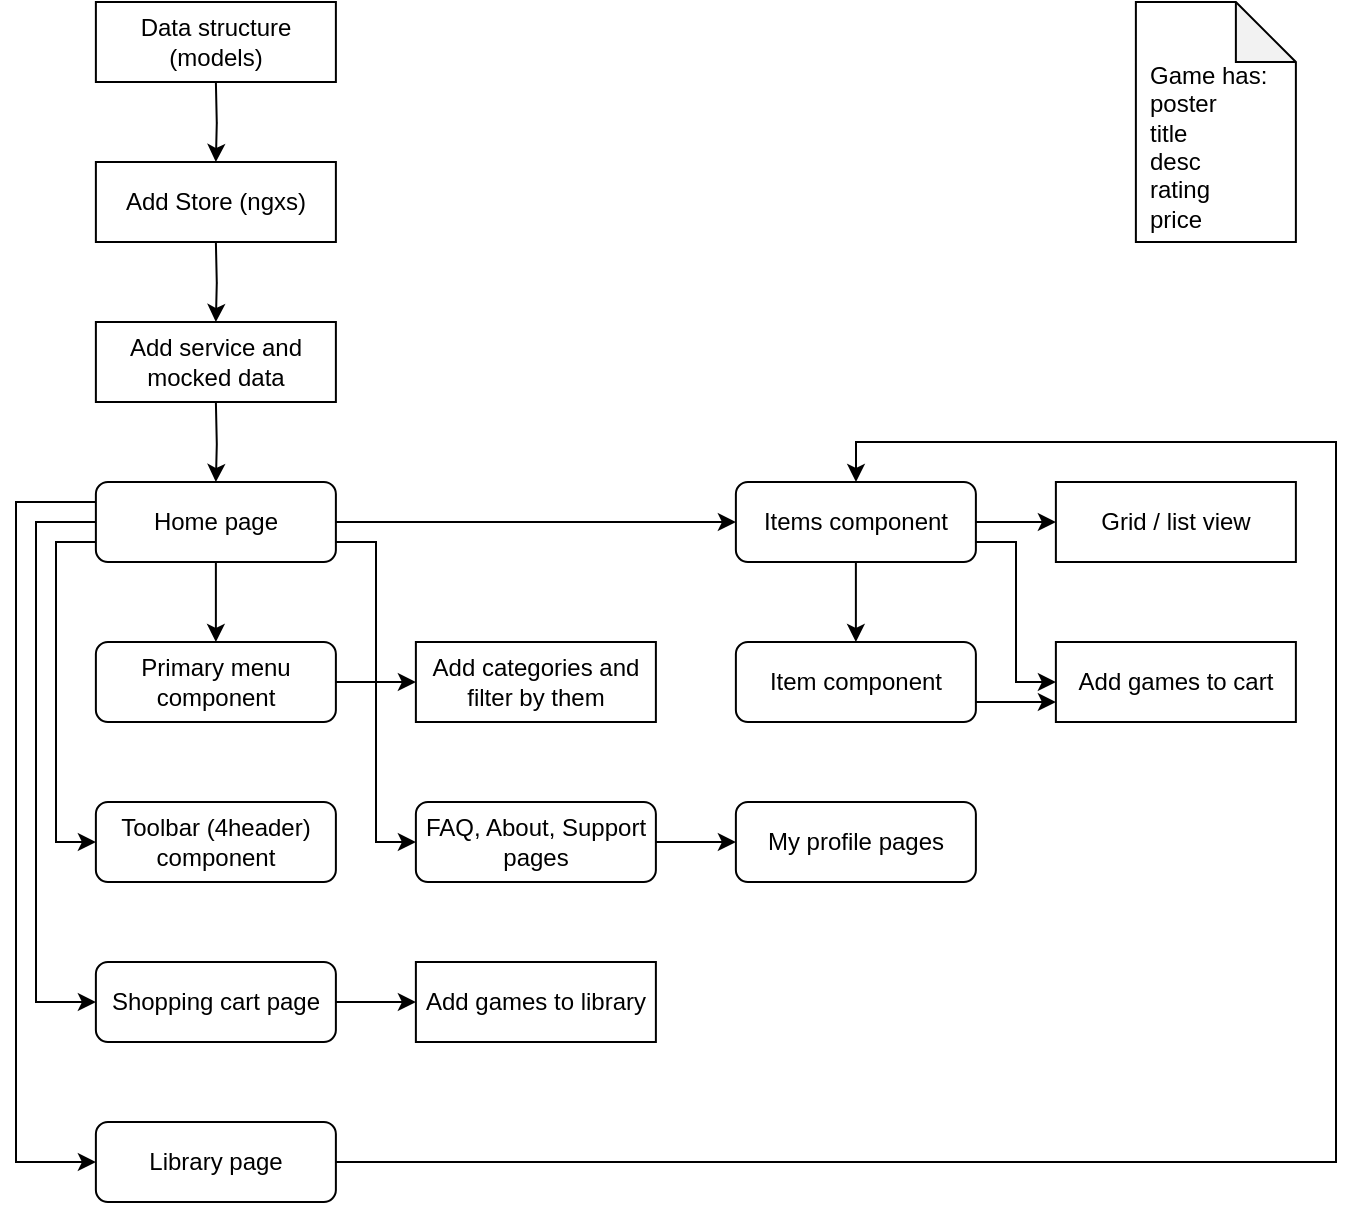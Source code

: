 <mxfile>
    <diagram id="oeBgFCAx1j57w_pPiWhV" name="Page-1">
        <mxGraphModel dx="1435" dy="685" grid="1" gridSize="10" guides="1" tooltips="1" connect="1" arrows="1" fold="1" page="1" pageScale="1" pageWidth="827" pageHeight="1169" math="0" shadow="0">
            <root>
                <mxCell id="0"/>
                <mxCell id="1" parent="0"/>
                <mxCell id="3HgPZJwxV_7tqWp-2kIc-13" style="edgeStyle=orthogonalEdgeStyle;rounded=0;orthogonalLoop=1;jettySize=auto;html=1;" parent="1" source="jlrF30F-jae_WB2uz2bT-1" edge="1">
                    <mxGeometry relative="1" as="geometry">
                        <mxPoint x="239.94" y="380" as="targetPoint"/>
                    </mxGeometry>
                </mxCell>
                <mxCell id="3HgPZJwxV_7tqWp-2kIc-28" value="" style="edgeStyle=orthogonalEdgeStyle;rounded=0;orthogonalLoop=1;jettySize=auto;html=1;" parent="1" source="3HgPZJwxV_7tqWp-2kIc-3" target="3HgPZJwxV_7tqWp-2kIc-2" edge="1">
                    <mxGeometry relative="1" as="geometry">
                        <Array as="points">
                            <mxPoint x="60" y="310"/>
                            <mxPoint x="60" y="460"/>
                        </Array>
                    </mxGeometry>
                </mxCell>
                <mxCell id="jlrF30F-jae_WB2uz2bT-1" value="Primary menu component" style="rounded=1;whiteSpace=wrap;html=1;" parent="1" vertex="1">
                    <mxGeometry x="79.94" y="360" width="120" height="40" as="geometry"/>
                </mxCell>
                <mxCell id="3HgPZJwxV_7tqWp-2kIc-19" style="edgeStyle=orthogonalEdgeStyle;rounded=0;orthogonalLoop=1;jettySize=auto;html=1;entryX=0;entryY=0.5;entryDx=0;entryDy=0;exitX=1;exitY=0.5;exitDx=0;exitDy=0;" parent="1" source="3HgPZJwxV_7tqWp-2kIc-3" target="3HgPZJwxV_7tqWp-2kIc-18" edge="1">
                    <mxGeometry relative="1" as="geometry"/>
                </mxCell>
                <mxCell id="3HgPZJwxV_7tqWp-2kIc-2" value="Toolbar (4header)&lt;br&gt;component" style="rounded=1;whiteSpace=wrap;html=1;" parent="1" vertex="1">
                    <mxGeometry x="79.94" y="440" width="120" height="40" as="geometry"/>
                </mxCell>
                <mxCell id="3HgPZJwxV_7tqWp-2kIc-12" style="edgeStyle=orthogonalEdgeStyle;rounded=0;orthogonalLoop=1;jettySize=auto;html=1;" parent="1" source="3HgPZJwxV_7tqWp-2kIc-3" target="jlrF30F-jae_WB2uz2bT-1" edge="1">
                    <mxGeometry relative="1" as="geometry"/>
                </mxCell>
                <mxCell id="3HgPZJwxV_7tqWp-2kIc-29" style="edgeStyle=orthogonalEdgeStyle;rounded=0;orthogonalLoop=1;jettySize=auto;html=1;" parent="1" source="3HgPZJwxV_7tqWp-2kIc-3" target="3HgPZJwxV_7tqWp-2kIc-26" edge="1">
                    <mxGeometry relative="1" as="geometry">
                        <Array as="points">
                            <mxPoint x="50" y="300"/>
                            <mxPoint x="50" y="540"/>
                        </Array>
                    </mxGeometry>
                </mxCell>
                <mxCell id="3HgPZJwxV_7tqWp-2kIc-31" style="edgeStyle=orthogonalEdgeStyle;rounded=0;orthogonalLoop=1;jettySize=auto;html=1;" parent="1" source="3HgPZJwxV_7tqWp-2kIc-3" target="3HgPZJwxV_7tqWp-2kIc-30" edge="1">
                    <mxGeometry relative="1" as="geometry">
                        <Array as="points">
                            <mxPoint x="40" y="290"/>
                            <mxPoint x="40" y="620"/>
                        </Array>
                    </mxGeometry>
                </mxCell>
                <mxCell id="3HgPZJwxV_7tqWp-2kIc-33" style="edgeStyle=orthogonalEdgeStyle;rounded=0;orthogonalLoop=1;jettySize=auto;html=1;" parent="1" source="3HgPZJwxV_7tqWp-2kIc-18" edge="1">
                    <mxGeometry relative="1" as="geometry">
                        <Array as="points">
                            <mxPoint x="540" y="310"/>
                            <mxPoint x="540" y="380"/>
                        </Array>
                        <mxPoint x="559.94" y="380.029" as="targetPoint"/>
                    </mxGeometry>
                </mxCell>
                <mxCell id="3HgPZJwxV_7tqWp-2kIc-40" style="edgeStyle=orthogonalEdgeStyle;rounded=0;orthogonalLoop=1;jettySize=auto;html=1;" parent="1" source="3HgPZJwxV_7tqWp-2kIc-3" target="3HgPZJwxV_7tqWp-2kIc-15" edge="1">
                    <mxGeometry relative="1" as="geometry">
                        <Array as="points">
                            <mxPoint x="220" y="310"/>
                            <mxPoint x="220" y="460"/>
                        </Array>
                    </mxGeometry>
                </mxCell>
                <mxCell id="3HgPZJwxV_7tqWp-2kIc-3" value="Home page" style="rounded=1;whiteSpace=wrap;html=1;" parent="1" vertex="1">
                    <mxGeometry x="79.94" y="280" width="120" height="40" as="geometry"/>
                </mxCell>
                <mxCell id="3HgPZJwxV_7tqWp-2kIc-7" style="edgeStyle=orthogonalEdgeStyle;rounded=0;orthogonalLoop=1;jettySize=auto;html=1;entryX=0.5;entryY=0;entryDx=0;entryDy=0;" parent="1" edge="1">
                    <mxGeometry relative="1" as="geometry">
                        <mxPoint x="139.94" y="80" as="sourcePoint"/>
                        <mxPoint x="139.94" y="120" as="targetPoint"/>
                    </mxGeometry>
                </mxCell>
                <mxCell id="3HgPZJwxV_7tqWp-2kIc-8" style="edgeStyle=orthogonalEdgeStyle;rounded=0;orthogonalLoop=1;jettySize=auto;html=1;entryX=0.5;entryY=0;entryDx=0;entryDy=0;" parent="1" edge="1">
                    <mxGeometry relative="1" as="geometry">
                        <mxPoint x="139.94" y="160" as="sourcePoint"/>
                        <mxPoint x="139.94" y="200" as="targetPoint"/>
                    </mxGeometry>
                </mxCell>
                <mxCell id="3HgPZJwxV_7tqWp-2kIc-9" style="edgeStyle=orthogonalEdgeStyle;rounded=0;orthogonalLoop=1;jettySize=auto;html=1;entryX=0.5;entryY=0;entryDx=0;entryDy=0;" parent="1" target="3HgPZJwxV_7tqWp-2kIc-3" edge="1">
                    <mxGeometry relative="1" as="geometry">
                        <mxPoint x="139.94" y="240" as="sourcePoint"/>
                    </mxGeometry>
                </mxCell>
                <mxCell id="3HgPZJwxV_7tqWp-2kIc-22" style="edgeStyle=orthogonalEdgeStyle;rounded=0;orthogonalLoop=1;jettySize=auto;html=1;" parent="1" source="3HgPZJwxV_7tqWp-2kIc-15" target="3HgPZJwxV_7tqWp-2kIc-21" edge="1">
                    <mxGeometry relative="1" as="geometry"/>
                </mxCell>
                <mxCell id="3HgPZJwxV_7tqWp-2kIc-15" value="FAQ, About, Support pages" style="rounded=1;whiteSpace=wrap;html=1;" parent="1" vertex="1">
                    <mxGeometry x="239.94" y="440" width="120" height="40" as="geometry"/>
                </mxCell>
                <mxCell id="3HgPZJwxV_7tqWp-2kIc-20" style="edgeStyle=orthogonalEdgeStyle;rounded=0;orthogonalLoop=1;jettySize=auto;html=1;" parent="1" source="3HgPZJwxV_7tqWp-2kIc-18" edge="1">
                    <mxGeometry relative="1" as="geometry">
                        <mxPoint x="559.94" y="300" as="targetPoint"/>
                    </mxGeometry>
                </mxCell>
                <mxCell id="3HgPZJwxV_7tqWp-2kIc-25" style="edgeStyle=orthogonalEdgeStyle;rounded=0;orthogonalLoop=1;jettySize=auto;html=1;entryX=0.5;entryY=0;entryDx=0;entryDy=0;" parent="1" source="3HgPZJwxV_7tqWp-2kIc-18" target="3HgPZJwxV_7tqWp-2kIc-24" edge="1">
                    <mxGeometry relative="1" as="geometry"/>
                </mxCell>
                <mxCell id="3HgPZJwxV_7tqWp-2kIc-18" value="Items component" style="rounded=1;whiteSpace=wrap;html=1;" parent="1" vertex="1">
                    <mxGeometry x="399.94" y="280" width="120" height="40" as="geometry"/>
                </mxCell>
                <mxCell id="3HgPZJwxV_7tqWp-2kIc-21" value="My profile pages" style="rounded=1;whiteSpace=wrap;html=1;" parent="1" vertex="1">
                    <mxGeometry x="399.94" y="440" width="120" height="40" as="geometry"/>
                </mxCell>
                <mxCell id="3HgPZJwxV_7tqWp-2kIc-23" value="&lt;br&gt;&lt;br&gt;Game has:&lt;br&gt;poster&lt;br&gt;title&lt;br&gt;desc&lt;br&gt;rating&lt;br&gt;price" style="shape=note;whiteSpace=wrap;html=1;backgroundOutline=1;darkOpacity=0.05;align=left;spacingLeft=5;spacingBottom=5;" parent="1" vertex="1">
                    <mxGeometry x="599.94" y="40" width="80" height="120" as="geometry"/>
                </mxCell>
                <mxCell id="3HgPZJwxV_7tqWp-2kIc-36" style="edgeStyle=orthogonalEdgeStyle;rounded=0;orthogonalLoop=1;jettySize=auto;html=1;" parent="1" source="3HgPZJwxV_7tqWp-2kIc-24" edge="1">
                    <mxGeometry relative="1" as="geometry">
                        <Array as="points">
                            <mxPoint x="540" y="390"/>
                            <mxPoint x="540" y="390"/>
                        </Array>
                        <mxPoint x="559.94" y="390.029" as="targetPoint"/>
                    </mxGeometry>
                </mxCell>
                <mxCell id="3HgPZJwxV_7tqWp-2kIc-24" value="Item component" style="rounded=1;whiteSpace=wrap;html=1;" parent="1" vertex="1">
                    <mxGeometry x="399.94" y="360" width="120" height="40" as="geometry"/>
                </mxCell>
                <mxCell id="3HgPZJwxV_7tqWp-2kIc-37" style="edgeStyle=orthogonalEdgeStyle;rounded=0;orthogonalLoop=1;jettySize=auto;html=1;" parent="1" source="3HgPZJwxV_7tqWp-2kIc-26" edge="1">
                    <mxGeometry relative="1" as="geometry">
                        <mxPoint x="239.94" y="540.0" as="targetPoint"/>
                    </mxGeometry>
                </mxCell>
                <mxCell id="3HgPZJwxV_7tqWp-2kIc-26" value="Shopping cart page" style="rounded=1;whiteSpace=wrap;html=1;" parent="1" vertex="1">
                    <mxGeometry x="79.94" y="520" width="120" height="40" as="geometry"/>
                </mxCell>
                <mxCell id="3HgPZJwxV_7tqWp-2kIc-38" style="edgeStyle=orthogonalEdgeStyle;rounded=0;orthogonalLoop=1;jettySize=auto;html=1;" parent="1" source="3HgPZJwxV_7tqWp-2kIc-30" target="3HgPZJwxV_7tqWp-2kIc-18" edge="1">
                    <mxGeometry relative="1" as="geometry">
                        <Array as="points">
                            <mxPoint x="700" y="620"/>
                            <mxPoint x="700" y="260"/>
                            <mxPoint x="460" y="260"/>
                        </Array>
                    </mxGeometry>
                </mxCell>
                <mxCell id="3HgPZJwxV_7tqWp-2kIc-30" value="Library page" style="rounded=1;whiteSpace=wrap;html=1;" parent="1" vertex="1">
                    <mxGeometry x="79.94" y="600" width="120" height="40" as="geometry"/>
                </mxCell>
                <mxCell id="2" value="Data structure (models)" style="rounded=0;whiteSpace=wrap;html=1;fillColor=none;" vertex="1" parent="1">
                    <mxGeometry x="79.94" y="40" width="120" height="40" as="geometry"/>
                </mxCell>
                <mxCell id="3" value="Add Store (ngxs)" style="rounded=0;whiteSpace=wrap;html=1;fillColor=none;" vertex="1" parent="1">
                    <mxGeometry x="79.94" y="120" width="120" height="40" as="geometry"/>
                </mxCell>
                <mxCell id="4" value="Add service and mocked data" style="rounded=0;whiteSpace=wrap;html=1;fillColor=none;" vertex="1" parent="1">
                    <mxGeometry x="79.94" y="200" width="120" height="40" as="geometry"/>
                </mxCell>
                <mxCell id="5" value="Add categories and filter by them" style="rounded=0;whiteSpace=wrap;html=1;fillColor=none;" vertex="1" parent="1">
                    <mxGeometry x="239.94" y="360" width="120" height="40" as="geometry"/>
                </mxCell>
                <mxCell id="6" value="Add games to library" style="rounded=0;whiteSpace=wrap;html=1;fillColor=none;" vertex="1" parent="1">
                    <mxGeometry x="239.94" y="520" width="120" height="40" as="geometry"/>
                </mxCell>
                <mxCell id="7" value="Grid / list view" style="rounded=0;whiteSpace=wrap;html=1;fillColor=none;" vertex="1" parent="1">
                    <mxGeometry x="559.94" y="280" width="120" height="40" as="geometry"/>
                </mxCell>
                <mxCell id="8" value="Add games to cart" style="rounded=0;whiteSpace=wrap;html=1;fillColor=none;" vertex="1" parent="1">
                    <mxGeometry x="559.94" y="360" width="120" height="40" as="geometry"/>
                </mxCell>
            </root>
        </mxGraphModel>
    </diagram>
</mxfile>